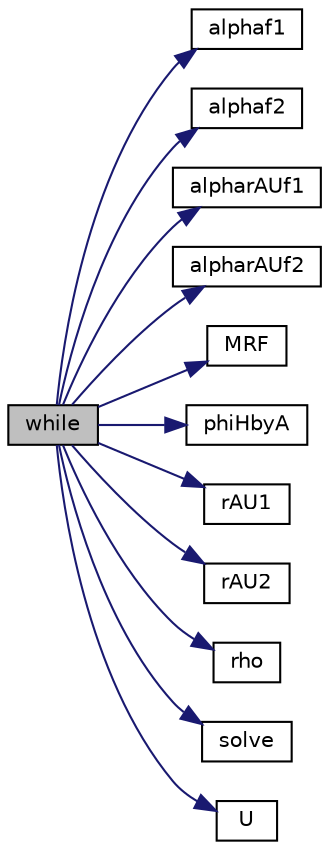 digraph "while"
{
  bgcolor="transparent";
  edge [fontname="Helvetica",fontsize="10",labelfontname="Helvetica",labelfontsize="10"];
  node [fontname="Helvetica",fontsize="10",shape=record];
  rankdir="LR";
  Node1 [label="while",height=0.2,width=0.4,color="black", fillcolor="grey75", style="filled", fontcolor="black"];
  Node1 -> Node2 [color="midnightblue",fontsize="10",style="solid",fontname="Helvetica"];
  Node2 [label="alphaf1",height=0.2,width=0.4,color="black",URL="$a00479.html#a56ffcaedadad19bec661b0b110fea575"];
  Node1 -> Node3 [color="midnightblue",fontsize="10",style="solid",fontname="Helvetica"];
  Node3 [label="alphaf2",height=0.2,width=0.4,color="black",URL="$a00479.html#ab75560d8f7fca946379806e8582e0fff"];
  Node1 -> Node4 [color="midnightblue",fontsize="10",style="solid",fontname="Helvetica"];
  Node4 [label="alpharAUf1",height=0.2,width=0.4,color="black",URL="$a00479.html#a482b6c42bdc6748eff2090cd701aca19"];
  Node1 -> Node5 [color="midnightblue",fontsize="10",style="solid",fontname="Helvetica"];
  Node5 [label="alpharAUf2",height=0.2,width=0.4,color="black",URL="$a00479.html#a9e4e0fa3d286b5acfc8c6e298ac0040e"];
  Node1 -> Node6 [color="midnightblue",fontsize="10",style="solid",fontname="Helvetica"];
  Node6 [label="MRF",height=0.2,width=0.4,color="black",URL="$a00255.html#a5b7f53d1619a8564c620d6d6ab79f4f0"];
  Node1 -> Node7 [color="midnightblue",fontsize="10",style="solid",fontname="Helvetica"];
  Node7 [label="phiHbyA",height=0.2,width=0.4,color="black",URL="$a00478.html#aef792bafd9bea2bf7d0483270574a775"];
  Node1 -> Node8 [color="midnightblue",fontsize="10",style="solid",fontname="Helvetica"];
  Node8 [label="rAU1",height=0.2,width=0.4,color="black",URL="$a00479.html#ac779df021c09ff6053a4ec64c92150fc"];
  Node1 -> Node9 [color="midnightblue",fontsize="10",style="solid",fontname="Helvetica"];
  Node9 [label="rAU2",height=0.2,width=0.4,color="black",URL="$a00479.html#afcd28c9e4cffc51b2b2b8548152c8244"];
  Node1 -> Node10 [color="midnightblue",fontsize="10",style="solid",fontname="Helvetica"];
  Node10 [label="rho",height=0.2,width=0.4,color="black",URL="$a00250.html#aa74838e1f8f89be91e7a5f1d70d08fb1"];
  Node1 -> Node11 [color="midnightblue",fontsize="10",style="solid",fontname="Helvetica"];
  Node11 [label="solve",height=0.2,width=0.4,color="black",URL="$a00270.html#ac123867940006fb14e8346d9bdc38f8d"];
  Node1 -> Node12 [color="midnightblue",fontsize="10",style="solid",fontname="Helvetica"];
  Node12 [label="U",height=0.2,width=0.4,color="black",URL="$a00252.html#a2cf53f2d880076e92789c7297fc0423d"];
}
